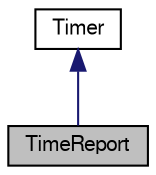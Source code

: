 digraph "TimeReport"
{
 // LATEX_PDF_SIZE
  edge [fontname="FreeSans",fontsize="10",labelfontname="FreeSans",labelfontsize="10"];
  node [fontname="FreeSans",fontsize="10",shape=record];
  Node0 [label="TimeReport",height=0.2,width=0.4,color="black", fillcolor="grey75", style="filled", fontcolor="black",tooltip="Same as Timer but prints a report on destruction."];
  Node1 -> Node0 [dir="back",color="midnightblue",fontsize="10",style="solid",fontname="FreeSans"];
  Node1 [label="Timer",height=0.2,width=0.4,color="black", fillcolor="white", style="filled",URL="$a04065.html",tooltip="Class for measuring the cpu time and real time usage of the process."];
}
